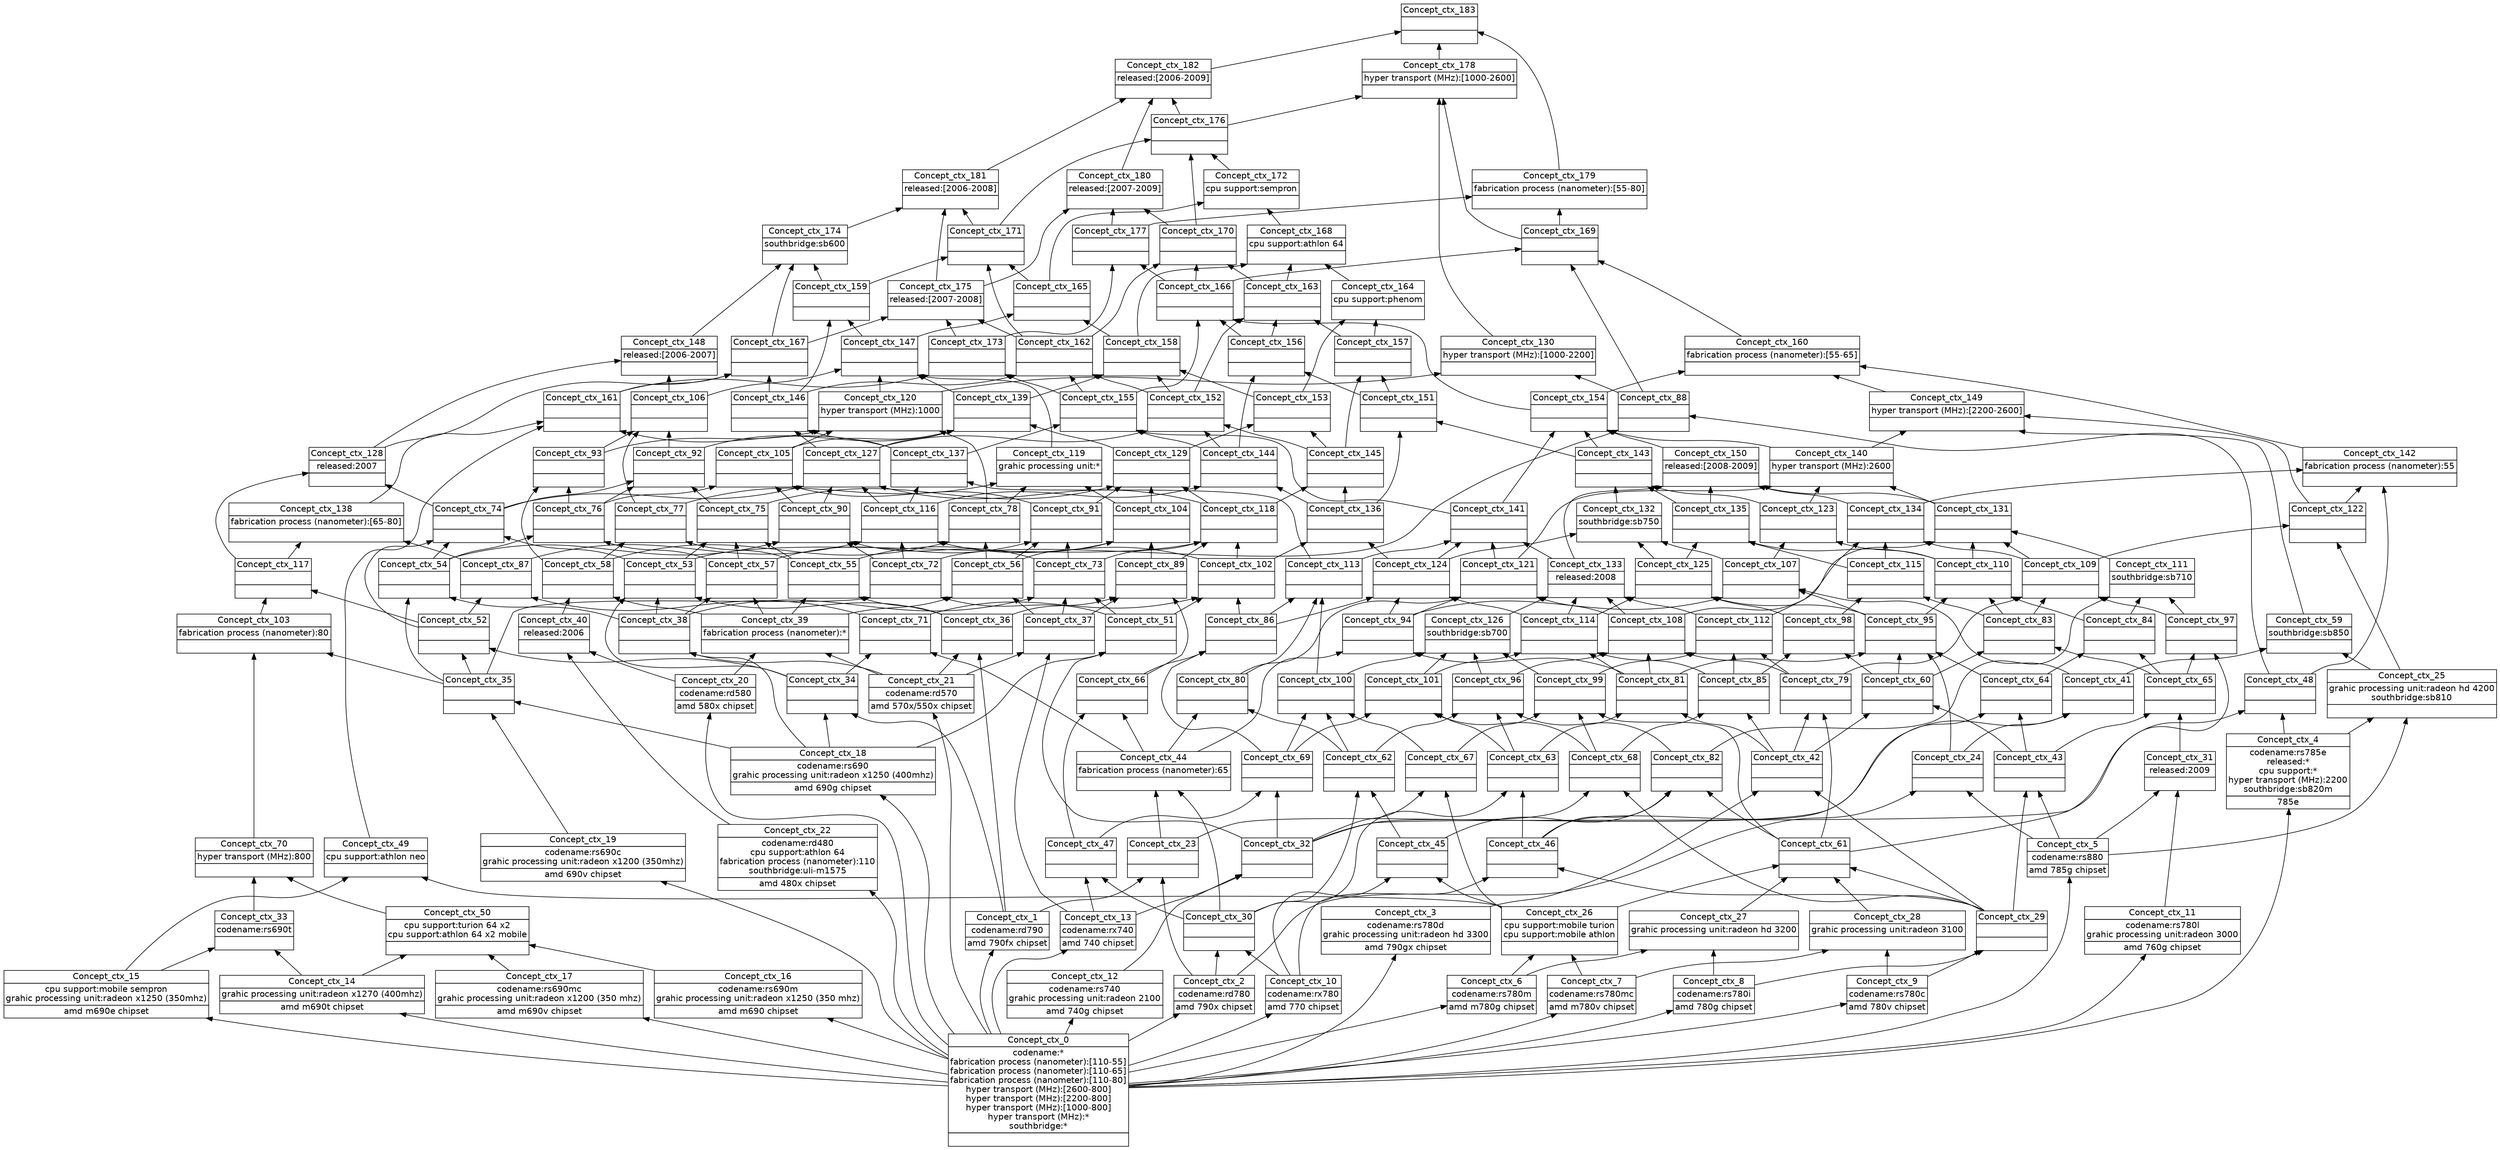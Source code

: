 digraph G { 
	rankdir=BT;
	margin=0;
	node [margin="0.03,0.03",fontname="DejaVu Sans"];
	ranksep=0.3;
	nodesep=0.2;
//graph[label="name:ctx,concept number:184,object number:22,attribute number:88"
0 [shape=none,label=<<table border="0" cellborder="1" cellspacing="0" port="p"><tr><td>Concept_ctx_183</td></tr><tr><td><br/></td></tr><tr><td><br/></td></tr></table>>];
1 [shape=none,label=<<table border="0" cellborder="1" cellspacing="0" port="p"><tr><td>Concept_ctx_22</td></tr><tr><td>codename:rd480<br/>cpu support:athlon 64<br/>fabrication process (nanometer):110<br/>southbridge:uli-m1575<br/></td></tr><tr><td>amd 480x chipset<br/></td></tr></table>>];
2 [shape=none,label=<<table border="0" cellborder="1" cellspacing="0" port="p"><tr><td>Concept_ctx_0</td></tr><tr><td>codename:*<br/>fabrication process (nanometer):[110-55]<br/>fabrication process (nanometer):[110-65]<br/>fabrication process (nanometer):[110-80]<br/>hyper transport (MHz):[2600-800]<br/>hyper transport (MHz):[2200-800]<br/>hyper transport (MHz):[1000-800]<br/>hyper transport (MHz):*<br/>southbridge:*<br/></td></tr><tr><td><br/></td></tr></table>>];
3 [shape=none,label=<<table border="0" cellborder="1" cellspacing="0" port="p"><tr><td>Concept_ctx_21</td></tr><tr><td>codename:rd570<br/></td></tr><tr><td>amd 570x/550x chipset<br/></td></tr></table>>];
4 [shape=none,label=<<table border="0" cellborder="1" cellspacing="0" port="p"><tr><td>Concept_ctx_20</td></tr><tr><td>codename:rd580<br/></td></tr><tr><td>amd 580x chipset<br/></td></tr></table>>];
5 [shape=none,label=<<table border="0" cellborder="1" cellspacing="0" port="p"><tr><td>Concept_ctx_19</td></tr><tr><td>codename:rs690c<br/>grahic processing unit:radeon x1200 (350mhz)<br/></td></tr><tr><td>amd 690v chipset<br/></td></tr></table>>];
6 [shape=none,label=<<table border="0" cellborder="1" cellspacing="0" port="p"><tr><td>Concept_ctx_18</td></tr><tr><td>codename:rs690<br/>grahic processing unit:radeon x1250 (400mhz)<br/></td></tr><tr><td>amd 690g chipset<br/></td></tr></table>>];
7 [shape=none,label=<<table border="0" cellborder="1" cellspacing="0" port="p"><tr><td>Concept_ctx_17</td></tr><tr><td>codename:rs690mc<br/>grahic processing unit:radeon x1200 (350 mhz)<br/></td></tr><tr><td>amd m690v chipset<br/></td></tr></table>>];
8 [shape=none,label=<<table border="0" cellborder="1" cellspacing="0" port="p"><tr><td>Concept_ctx_16</td></tr><tr><td>codename:rs690m<br/>grahic processing unit:radeon x1250 (350 mhz)<br/></td></tr><tr><td>amd m690 chipset<br/></td></tr></table>>];
9 [shape=none,label=<<table border="0" cellborder="1" cellspacing="0" port="p"><tr><td>Concept_ctx_33</td></tr><tr><td>codename:rs690t<br/></td></tr><tr><td><br/></td></tr></table>>];
10 [shape=none,label=<<table border="0" cellborder="1" cellspacing="0" port="p"><tr><td>Concept_ctx_13</td></tr><tr><td>codename:rx740<br/></td></tr><tr><td>amd 740 chipset<br/></td></tr></table>>];
11 [shape=none,label=<<table border="0" cellborder="1" cellspacing="0" port="p"><tr><td>Concept_ctx_12</td></tr><tr><td>codename:rs740<br/>grahic processing unit:radeon 2100<br/></td></tr><tr><td>amd 740g chipset<br/></td></tr></table>>];
12 [shape=none,label=<<table border="0" cellborder="1" cellspacing="0" port="p"><tr><td>Concept_ctx_11</td></tr><tr><td>codename:rs780l<br/>grahic processing unit:radeon 3000<br/></td></tr><tr><td>amd 760g chipset<br/></td></tr></table>>];
13 [shape=none,label=<<table border="0" cellborder="1" cellspacing="0" port="p"><tr><td>Concept_ctx_10</td></tr><tr><td>codename:rx780<br/></td></tr><tr><td>amd 770 chipset<br/></td></tr></table>>];
14 [shape=none,label=<<table border="0" cellborder="1" cellspacing="0" port="p"><tr><td>Concept_ctx_9</td></tr><tr><td>codename:rs780c<br/></td></tr><tr><td>amd 780v chipset<br/></td></tr></table>>];
15 [shape=none,label=<<table border="0" cellborder="1" cellspacing="0" port="p"><tr><td>Concept_ctx_8</td></tr><tr><td>codename:rs780i<br/></td></tr><tr><td>amd 780g chipset<br/></td></tr></table>>];
16 [shape=none,label=<<table border="0" cellborder="1" cellspacing="0" port="p"><tr><td>Concept_ctx_7</td></tr><tr><td>codename:rs780mc<br/></td></tr><tr><td>amd m780v chipset<br/></td></tr></table>>];
17 [shape=none,label=<<table border="0" cellborder="1" cellspacing="0" port="p"><tr><td>Concept_ctx_6</td></tr><tr><td>codename:rs780m<br/></td></tr><tr><td>amd m780g chipset<br/></td></tr></table>>];
18 [shape=none,label=<<table border="0" cellborder="1" cellspacing="0" port="p"><tr><td>Concept_ctx_5</td></tr><tr><td>codename:rs880<br/></td></tr><tr><td>amd 785g chipset<br/></td></tr></table>>];
19 [shape=none,label=<<table border="0" cellborder="1" cellspacing="0" port="p"><tr><td>Concept_ctx_4</td></tr><tr><td>codename:rs785e<br/>released:*<br/>cpu support:*<br/>hyper transport (MHz):2200<br/>southbridge:sb820m<br/></td></tr><tr><td>785e<br/></td></tr></table>>];
20 [shape=none,label=<<table border="0" cellborder="1" cellspacing="0" port="p"><tr><td>Concept_ctx_3</td></tr><tr><td>codename:rs780d<br/>grahic processing unit:radeon hd 3300<br/></td></tr><tr><td>amd 790gx chipset<br/></td></tr></table>>];
21 [shape=none,label=<<table border="0" cellborder="1" cellspacing="0" port="p"><tr><td>Concept_ctx_2</td></tr><tr><td>codename:rd780<br/></td></tr><tr><td>amd 790x chipset<br/></td></tr></table>>];
22 [shape=none,label=<<table border="0" cellborder="1" cellspacing="0" port="p"><tr><td>Concept_ctx_1</td></tr><tr><td>codename:rd790<br/></td></tr><tr><td>amd 790fx chipset<br/></td></tr></table>>];
23 [shape=none,label=<<table border="0" cellborder="1" cellspacing="0" port="p"><tr><td>Concept_ctx_40</td></tr><tr><td>released:2006<br/></td></tr><tr><td><br/></td></tr></table>>];
24 [shape=none,label=<<table border="0" cellborder="1" cellspacing="0" port="p"><tr><td>Concept_ctx_128</td></tr><tr><td>released:2007<br/></td></tr><tr><td><br/></td></tr></table>>];
25 [shape=none,label=<<table border="0" cellborder="1" cellspacing="0" port="p"><tr><td>Concept_ctx_133</td></tr><tr><td>released:2008<br/></td></tr><tr><td><br/></td></tr></table>>];
26 [shape=none,label=<<table border="0" cellborder="1" cellspacing="0" port="p"><tr><td>Concept_ctx_31</td></tr><tr><td>released:2009<br/></td></tr><tr><td><br/></td></tr></table>>];
27 [shape=none,label=<<table border="0" cellborder="1" cellspacing="0" port="p"><tr><td>Concept_ctx_148</td></tr><tr><td>released:[2006-2007]<br/></td></tr><tr><td><br/></td></tr></table>>];
28 [shape=none,label=<<table border="0" cellborder="1" cellspacing="0" port="p"><tr><td>Concept_ctx_175</td></tr><tr><td>released:[2007-2008]<br/></td></tr><tr><td><br/></td></tr></table>>];
29 [shape=none,label=<<table border="0" cellborder="1" cellspacing="0" port="p"><tr><td>Concept_ctx_150</td></tr><tr><td>released:[2008-2009]<br/></td></tr><tr><td><br/></td></tr></table>>];
30 [shape=none,label=<<table border="0" cellborder="1" cellspacing="0" port="p"><tr><td>Concept_ctx_181</td></tr><tr><td>released:[2006-2008]<br/></td></tr><tr><td><br/></td></tr></table>>];
31 [shape=none,label=<<table border="0" cellborder="1" cellspacing="0" port="p"><tr><td>Concept_ctx_180</td></tr><tr><td>released:[2007-2009]<br/></td></tr><tr><td><br/></td></tr></table>>];
32 [shape=none,label=<<table border="0" cellborder="1" cellspacing="0" port="p"><tr><td>Concept_ctx_182</td></tr><tr><td>released:[2006-2009]<br/></td></tr><tr><td><br/></td></tr></table>>];
33 [shape=none,label=<<table border="0" cellborder="1" cellspacing="0" port="p"><tr><td>Concept_ctx_114</td></tr><tr><td><br/></td></tr><tr><td><br/></td></tr></table>>];
34 [shape=none,label=<<table border="0" cellborder="1" cellspacing="0" port="p"><tr><td>Concept_ctx_135</td></tr><tr><td><br/></td></tr><tr><td><br/></td></tr></table>>];
35 [shape=none,label=<<table border="0" cellborder="1" cellspacing="0" port="p"><tr><td>Concept_ctx_74</td></tr><tr><td><br/></td></tr><tr><td><br/></td></tr></table>>];
36 [shape=none,label=<<table border="0" cellborder="1" cellspacing="0" port="p"><tr><td>Concept_ctx_152</td></tr><tr><td><br/></td></tr><tr><td><br/></td></tr></table>>];
37 [shape=none,label=<<table border="0" cellborder="1" cellspacing="0" port="p"><tr><td>Concept_ctx_163</td></tr><tr><td><br/></td></tr><tr><td><br/></td></tr></table>>];
38 [shape=none,label=<<table border="0" cellborder="1" cellspacing="0" port="p"><tr><td>Concept_ctx_106</td></tr><tr><td><br/></td></tr><tr><td><br/></td></tr></table>>];
39 [shape=none,label=<<table border="0" cellborder="1" cellspacing="0" port="p"><tr><td>Concept_ctx_165</td></tr><tr><td><br/></td></tr><tr><td><br/></td></tr></table>>];
40 [shape=none,label=<<table border="0" cellborder="1" cellspacing="0" port="p"><tr><td>Concept_ctx_172</td></tr><tr><td>cpu support:sempron<br/></td></tr><tr><td><br/></td></tr></table>>];
41 [shape=none,label=<<table border="0" cellborder="1" cellspacing="0" port="p"><tr><td>Concept_ctx_53</td></tr><tr><td><br/></td></tr><tr><td><br/></td></tr></table>>];
42 [shape=none,label=<<table border="0" cellborder="1" cellspacing="0" port="p"><tr><td>Concept_ctx_145</td></tr><tr><td><br/></td></tr><tr><td><br/></td></tr></table>>];
43 [shape=none,label=<<table border="0" cellborder="1" cellspacing="0" port="p"><tr><td>Concept_ctx_75</td></tr><tr><td><br/></td></tr><tr><td><br/></td></tr></table>>];
44 [shape=none,label=<<table border="0" cellborder="1" cellspacing="0" port="p"><tr><td>Concept_ctx_153</td></tr><tr><td><br/></td></tr><tr><td><br/></td></tr></table>>];
45 [shape=none,label=<<table border="0" cellborder="1" cellspacing="0" port="p"><tr><td>Concept_ctx_157</td></tr><tr><td><br/></td></tr><tr><td><br/></td></tr></table>>];
46 [shape=none,label=<<table border="0" cellborder="1" cellspacing="0" port="p"><tr><td>Concept_ctx_164</td></tr><tr><td>cpu support:phenom<br/></td></tr><tr><td><br/></td></tr></table>>];
47 [shape=none,label=<<table border="0" cellborder="1" cellspacing="0" port="p"><tr><td>Concept_ctx_92</td></tr><tr><td><br/></td></tr><tr><td><br/></td></tr></table>>];
48 [shape=none,label=<<table border="0" cellborder="1" cellspacing="0" port="p"><tr><td>Concept_ctx_158</td></tr><tr><td><br/></td></tr><tr><td><br/></td></tr></table>>];
49 [shape=none,label=<<table border="0" cellborder="1" cellspacing="0" port="p"><tr><td>Concept_ctx_168</td></tr><tr><td>cpu support:athlon 64<br/></td></tr><tr><td><br/></td></tr></table>>];
50 [shape=none,label=<<table border="0" cellborder="1" cellspacing="0" port="p"><tr><td>Concept_ctx_14</td></tr><tr><td>grahic processing unit:radeon x1270 (400mhz)<br/></td></tr><tr><td>amd m690t chipset<br/></td></tr></table>>];
51 [shape=none,label=<<table border="0" cellborder="1" cellspacing="0" port="p"><tr><td>Concept_ctx_50</td></tr><tr><td>cpu support:turion 64 x2<br/>cpu support:athlon 64 x2 mobile<br/></td></tr><tr><td><br/></td></tr></table>>];
52 [shape=none,label=<<table border="0" cellborder="1" cellspacing="0" port="p"><tr><td>Concept_ctx_15</td></tr><tr><td>cpu support:mobile sempron<br/>grahic processing unit:radeon x1250 (350mhz)<br/></td></tr><tr><td>amd m690e chipset<br/></td></tr></table>>];
53 [shape=none,label=<<table border="0" cellborder="1" cellspacing="0" port="p"><tr><td>Concept_ctx_26</td></tr><tr><td>cpu support:mobile turion<br/>cpu support:mobile athlon<br/></td></tr><tr><td><br/></td></tr></table>>];
54 [shape=none,label=<<table border="0" cellborder="1" cellspacing="0" port="p"><tr><td>Concept_ctx_49</td></tr><tr><td>cpu support:athlon neo<br/></td></tr><tr><td><br/></td></tr></table>>];
55 [shape=none,label=<<table border="0" cellborder="1" cellspacing="0" port="p"><tr><td>Concept_ctx_85</td></tr><tr><td><br/></td></tr><tr><td><br/></td></tr></table>>];
56 [shape=none,label=<<table border="0" cellborder="1" cellspacing="0" port="p"><tr><td>Concept_ctx_115</td></tr><tr><td><br/></td></tr><tr><td><br/></td></tr></table>>];
57 [shape=none,label=<<table border="0" cellborder="1" cellspacing="0" port="p"><tr><td>Concept_ctx_112</td></tr><tr><td><br/></td></tr><tr><td><br/></td></tr></table>>];
58 [shape=none,label=<<table border="0" cellborder="1" cellspacing="0" port="p"><tr><td>Concept_ctx_134</td></tr><tr><td><br/></td></tr><tr><td><br/></td></tr></table>>];
59 [shape=none,label=<<table border="0" cellborder="1" cellspacing="0" port="p"><tr><td>Concept_ctx_142</td></tr><tr><td>fabrication process (nanometer):55<br/></td></tr><tr><td><br/></td></tr></table>>];
60 [shape=none,label=<<table border="0" cellborder="1" cellspacing="0" port="p"><tr><td>Concept_ctx_30</td></tr><tr><td><br/></td></tr><tr><td><br/></td></tr></table>>];
61 [shape=none,label=<<table border="0" cellborder="1" cellspacing="0" port="p"><tr><td>Concept_ctx_44</td></tr><tr><td>fabrication process (nanometer):65<br/></td></tr><tr><td><br/></td></tr></table>>];
62 [shape=none,label=<<table border="0" cellborder="1" cellspacing="0" port="p"><tr><td>Concept_ctx_35</td></tr><tr><td><br/></td></tr><tr><td><br/></td></tr></table>>];
63 [shape=none,label=<<table border="0" cellborder="1" cellspacing="0" port="p"><tr><td>Concept_ctx_103</td></tr><tr><td>fabrication process (nanometer):80<br/></td></tr><tr><td><br/></td></tr></table>>];
64 [shape=none,label=<<table border="0" cellborder="1" cellspacing="0" port="p"><tr><td>Concept_ctx_124</td></tr><tr><td><br/></td></tr><tr><td><br/></td></tr></table>>];
65 [shape=none,label=<<table border="0" cellborder="1" cellspacing="0" port="p"><tr><td>Concept_ctx_141</td></tr><tr><td><br/></td></tr><tr><td><br/></td></tr></table>>];
66 [shape=none,label=<<table border="0" cellborder="1" cellspacing="0" port="p"><tr><td>Concept_ctx_143</td></tr><tr><td><br/></td></tr><tr><td><br/></td></tr></table>>];
67 [shape=none,label=<<table border="0" cellborder="1" cellspacing="0" port="p"><tr><td>Concept_ctx_154</td></tr><tr><td><br/></td></tr><tr><td><br/></td></tr></table>>];
68 [shape=none,label=<<table border="0" cellborder="1" cellspacing="0" port="p"><tr><td>Concept_ctx_160</td></tr><tr><td>fabrication process (nanometer):[55-65]<br/></td></tr><tr><td><br/></td></tr></table>>];
69 [shape=none,label=<<table border="0" cellborder="1" cellspacing="0" port="p"><tr><td>Concept_ctx_34</td></tr><tr><td><br/></td></tr><tr><td><br/></td></tr></table>>];
70 [shape=none,label=<<table border="0" cellborder="1" cellspacing="0" port="p"><tr><td>Concept_ctx_52</td></tr><tr><td><br/></td></tr><tr><td><br/></td></tr></table>>];
71 [shape=none,label=<<table border="0" cellborder="1" cellspacing="0" port="p"><tr><td>Concept_ctx_117</td></tr><tr><td><br/></td></tr><tr><td><br/></td></tr></table>>];
72 [shape=none,label=<<table border="0" cellborder="1" cellspacing="0" port="p"><tr><td>Concept_ctx_71</td></tr><tr><td><br/></td></tr><tr><td><br/></td></tr></table>>];
73 [shape=none,label=<<table border="0" cellborder="1" cellspacing="0" port="p"><tr><td>Concept_ctx_87</td></tr><tr><td><br/></td></tr><tr><td><br/></td></tr></table>>];
74 [shape=none,label=<<table border="0" cellborder="1" cellspacing="0" port="p"><tr><td>Concept_ctx_138</td></tr><tr><td>fabrication process (nanometer):[65-80]<br/></td></tr><tr><td><br/></td></tr></table>>];
75 [shape=none,label=<<table border="0" cellborder="1" cellspacing="0" port="p"><tr><td>Concept_ctx_136</td></tr><tr><td><br/></td></tr><tr><td><br/></td></tr></table>>];
76 [shape=none,label=<<table border="0" cellborder="1" cellspacing="0" port="p"><tr><td>Concept_ctx_144</td></tr><tr><td><br/></td></tr><tr><td><br/></td></tr></table>>];
77 [shape=none,label=<<table border="0" cellborder="1" cellspacing="0" port="p"><tr><td>Concept_ctx_173</td></tr><tr><td><br/></td></tr><tr><td><br/></td></tr></table>>];
78 [shape=none,label=<<table border="0" cellborder="1" cellspacing="0" port="p"><tr><td>Concept_ctx_151</td></tr><tr><td><br/></td></tr><tr><td><br/></td></tr></table>>];
79 [shape=none,label=<<table border="0" cellborder="1" cellspacing="0" port="p"><tr><td>Concept_ctx_156</td></tr><tr><td><br/></td></tr><tr><td><br/></td></tr></table>>];
80 [shape=none,label=<<table border="0" cellborder="1" cellspacing="0" port="p"><tr><td>Concept_ctx_177</td></tr><tr><td><br/></td></tr><tr><td><br/></td></tr></table>>];
81 [shape=none,label=<<table border="0" cellborder="1" cellspacing="0" port="p"><tr><td>Concept_ctx_179</td></tr><tr><td>fabrication process (nanometer):[55-80]<br/></td></tr><tr><td><br/></td></tr></table>>];
82 [shape=none,label=<<table border="0" cellborder="1" cellspacing="0" port="p"><tr><td>Concept_ctx_39</td></tr><tr><td>fabrication process (nanometer):*<br/></td></tr><tr><td><br/></td></tr></table>>];
83 [shape=none,label=<<table border="0" cellborder="1" cellspacing="0" port="p"><tr><td>Concept_ctx_38</td></tr><tr><td><br/></td></tr><tr><td><br/></td></tr></table>>];
84 [shape=none,label=<<table border="0" cellborder="1" cellspacing="0" port="p"><tr><td>Concept_ctx_54</td></tr><tr><td><br/></td></tr><tr><td><br/></td></tr></table>>];
85 [shape=none,label=<<table border="0" cellborder="1" cellspacing="0" port="p"><tr><td>Concept_ctx_32</td></tr><tr><td><br/></td></tr><tr><td><br/></td></tr></table>>];
86 [shape=none,label=<<table border="0" cellborder="1" cellspacing="0" port="p"><tr><td>Concept_ctx_51</td></tr><tr><td><br/></td></tr><tr><td><br/></td></tr></table>>];
87 [shape=none,label=<<table border="0" cellborder="1" cellspacing="0" port="p"><tr><td>Concept_ctx_73</td></tr><tr><td><br/></td></tr><tr><td><br/></td></tr></table>>];
88 [shape=none,label=<<table border="0" cellborder="1" cellspacing="0" port="p"><tr><td>Concept_ctx_72</td></tr><tr><td><br/></td></tr><tr><td><br/></td></tr></table>>];
89 [shape=none,label=<<table border="0" cellborder="1" cellspacing="0" port="p"><tr><td>Concept_ctx_90</td></tr><tr><td><br/></td></tr><tr><td><br/></td></tr></table>>];
90 [shape=none,label=<<table border="0" cellborder="1" cellspacing="0" port="p"><tr><td>Concept_ctx_57</td></tr><tr><td><br/></td></tr><tr><td><br/></td></tr></table>>];
91 [shape=none,label=<<table border="0" cellborder="1" cellspacing="0" port="p"><tr><td>Concept_ctx_91</td></tr><tr><td><br/></td></tr><tr><td><br/></td></tr></table>>];
92 [shape=none,label=<<table border="0" cellborder="1" cellspacing="0" port="p"><tr><td>Concept_ctx_76</td></tr><tr><td><br/></td></tr><tr><td><br/></td></tr></table>>];
93 [shape=none,label=<<table border="0" cellborder="1" cellspacing="0" port="p"><tr><td>Concept_ctx_105</td></tr><tr><td><br/></td></tr><tr><td><br/></td></tr></table>>];
94 [shape=none,label=<<table border="0" cellborder="1" cellspacing="0" port="p"><tr><td>Concept_ctx_93</td></tr><tr><td><br/></td></tr><tr><td><br/></td></tr></table>>];
95 [shape=none,label=<<table border="0" cellborder="1" cellspacing="0" port="p"><tr><td>Concept_ctx_120</td></tr><tr><td>hyper transport (MHz):1000<br/></td></tr><tr><td><br/></td></tr></table>>];
96 [shape=none,label=<<table border="0" cellborder="1" cellspacing="0" port="p"><tr><td>Concept_ctx_42</td></tr><tr><td><br/></td></tr><tr><td><br/></td></tr></table>>];
97 [shape=none,label=<<table border="0" cellborder="1" cellspacing="0" port="p"><tr><td>Concept_ctx_83</td></tr><tr><td><br/></td></tr><tr><td><br/></td></tr></table>>];
98 [shape=none,label=<<table border="0" cellborder="1" cellspacing="0" port="p"><tr><td>Concept_ctx_79</td></tr><tr><td><br/></td></tr><tr><td><br/></td></tr></table>>];
99 [shape=none,label=<<table border="0" cellborder="1" cellspacing="0" port="p"><tr><td>Concept_ctx_109</td></tr><tr><td><br/></td></tr><tr><td><br/></td></tr></table>>];
100 [shape=none,label=<<table border="0" cellborder="1" cellspacing="0" port="p"><tr><td>Concept_ctx_81</td></tr><tr><td><br/></td></tr><tr><td><br/></td></tr></table>>];
101 [shape=none,label=<<table border="0" cellborder="1" cellspacing="0" port="p"><tr><td>Concept_ctx_110</td></tr><tr><td><br/></td></tr><tr><td><br/></td></tr></table>>];
102 [shape=none,label=<<table border="0" cellborder="1" cellspacing="0" port="p"><tr><td>Concept_ctx_108</td></tr><tr><td><br/></td></tr><tr><td><br/></td></tr></table>>];
103 [shape=none,label=<<table border="0" cellborder="1" cellspacing="0" port="p"><tr><td>Concept_ctx_131</td></tr><tr><td><br/></td></tr><tr><td><br/></td></tr></table>>];
104 [shape=none,label=<<table border="0" cellborder="1" cellspacing="0" port="p"><tr><td>Concept_ctx_94</td></tr><tr><td><br/></td></tr><tr><td><br/></td></tr></table>>];
105 [shape=none,label=<<table border="0" cellborder="1" cellspacing="0" port="p"><tr><td>Concept_ctx_123</td></tr><tr><td><br/></td></tr><tr><td><br/></td></tr></table>>];
106 [shape=none,label=<<table border="0" cellborder="1" cellspacing="0" port="p"><tr><td>Concept_ctx_121</td></tr><tr><td><br/></td></tr><tr><td><br/></td></tr></table>>];
107 [shape=none,label=<<table border="0" cellborder="1" cellspacing="0" port="p"><tr><td>Concept_ctx_140</td></tr><tr><td>hyper transport (MHz):2600<br/></td></tr><tr><td><br/></td></tr></table>>];
108 [shape=none,label=<<table border="0" cellborder="1" cellspacing="0" port="p"><tr><td>Concept_ctx_70</td></tr><tr><td>hyper transport (MHz):800<br/></td></tr><tr><td><br/></td></tr></table>>];
109 [shape=none,label=<<table border="0" cellborder="1" cellspacing="0" port="p"><tr><td>Concept_ctx_48</td></tr><tr><td><br/></td></tr><tr><td><br/></td></tr></table>>];
110 [shape=none,label=<<table border="0" cellborder="1" cellspacing="0" port="p"><tr><td>Concept_ctx_88</td></tr><tr><td><br/></td></tr><tr><td><br/></td></tr></table>>];
111 [shape=none,label=<<table border="0" cellborder="1" cellspacing="0" port="p"><tr><td>Concept_ctx_130</td></tr><tr><td>hyper transport (MHz):[1000-2200]<br/></td></tr><tr><td><br/></td></tr></table>>];
112 [shape=none,label=<<table border="0" cellborder="1" cellspacing="0" port="p"><tr><td>Concept_ctx_122</td></tr><tr><td><br/></td></tr><tr><td><br/></td></tr></table>>];
113 [shape=none,label=<<table border="0" cellborder="1" cellspacing="0" port="p"><tr><td>Concept_ctx_149</td></tr><tr><td>hyper transport (MHz):[2200-2600]<br/></td></tr><tr><td><br/></td></tr></table>>];
114 [shape=none,label=<<table border="0" cellborder="1" cellspacing="0" port="p"><tr><td>Concept_ctx_155</td></tr><tr><td><br/></td></tr><tr><td><br/></td></tr></table>>];
115 [shape=none,label=<<table border="0" cellborder="1" cellspacing="0" port="p"><tr><td>Concept_ctx_166</td></tr><tr><td><br/></td></tr><tr><td><br/></td></tr></table>>];
116 [shape=none,label=<<table border="0" cellborder="1" cellspacing="0" port="p"><tr><td>Concept_ctx_169</td></tr><tr><td><br/></td></tr><tr><td><br/></td></tr></table>>];
117 [shape=none,label=<<table border="0" cellborder="1" cellspacing="0" port="p"><tr><td>Concept_ctx_162</td></tr><tr><td><br/></td></tr><tr><td><br/></td></tr></table>>];
118 [shape=none,label=<<table border="0" cellborder="1" cellspacing="0" port="p"><tr><td>Concept_ctx_170</td></tr><tr><td><br/></td></tr><tr><td><br/></td></tr></table>>];
119 [shape=none,label=<<table border="0" cellborder="1" cellspacing="0" port="p"><tr><td>Concept_ctx_171</td></tr><tr><td><br/></td></tr><tr><td><br/></td></tr></table>>];
120 [shape=none,label=<<table border="0" cellborder="1" cellspacing="0" port="p"><tr><td>Concept_ctx_176</td></tr><tr><td><br/></td></tr><tr><td><br/></td></tr></table>>];
121 [shape=none,label=<<table border="0" cellborder="1" cellspacing="0" port="p"><tr><td>Concept_ctx_178</td></tr><tr><td>hyper transport (MHz):[1000-2600]<br/></td></tr><tr><td><br/></td></tr></table>>];
122 [shape=none,label=<<table border="0" cellborder="1" cellspacing="0" port="p"><tr><td>Concept_ctx_36</td></tr><tr><td><br/></td></tr><tr><td><br/></td></tr></table>>];
123 [shape=none,label=<<table border="0" cellborder="1" cellspacing="0" port="p"><tr><td>Concept_ctx_37</td></tr><tr><td><br/></td></tr><tr><td><br/></td></tr></table>>];
124 [shape=none,label=<<table border="0" cellborder="1" cellspacing="0" port="p"><tr><td>Concept_ctx_47</td></tr><tr><td><br/></td></tr><tr><td><br/></td></tr></table>>];
125 [shape=none,label=<<table border="0" cellborder="1" cellspacing="0" port="p"><tr><td>Concept_ctx_66</td></tr><tr><td><br/></td></tr><tr><td><br/></td></tr></table>>];
126 [shape=none,label=<<table border="0" cellborder="1" cellspacing="0" port="p"><tr><td>Concept_ctx_89</td></tr><tr><td><br/></td></tr><tr><td><br/></td></tr></table>>];
127 [shape=none,label=<<table border="0" cellborder="1" cellspacing="0" port="p"><tr><td>Concept_ctx_55</td></tr><tr><td><br/></td></tr><tr><td><br/></td></tr></table>>];
128 [shape=none,label=<<table border="0" cellborder="1" cellspacing="0" port="p"><tr><td>Concept_ctx_56</td></tr><tr><td><br/></td></tr><tr><td><br/></td></tr></table>>];
129 [shape=none,label=<<table border="0" cellborder="1" cellspacing="0" port="p"><tr><td>Concept_ctx_104</td></tr><tr><td><br/></td></tr><tr><td><br/></td></tr></table>>];
130 [shape=none,label=<<table border="0" cellborder="1" cellspacing="0" port="p"><tr><td>Concept_ctx_58</td></tr><tr><td><br/></td></tr><tr><td><br/></td></tr></table>>];
131 [shape=none,label=<<table border="0" cellborder="1" cellspacing="0" port="p"><tr><td>Concept_ctx_77</td></tr><tr><td><br/></td></tr><tr><td><br/></td></tr></table>>];
132 [shape=none,label=<<table border="0" cellborder="1" cellspacing="0" port="p"><tr><td>Concept_ctx_78</td></tr><tr><td><br/></td></tr><tr><td><br/></td></tr></table>>];
133 [shape=none,label=<<table border="0" cellborder="1" cellspacing="0" port="p"><tr><td>Concept_ctx_119</td></tr><tr><td>grahic processing unit:*<br/></td></tr><tr><td><br/></td></tr></table>>];
134 [shape=none,label=<<table border="0" cellborder="1" cellspacing="0" port="p"><tr><td>Concept_ctx_28</td></tr><tr><td>grahic processing unit:radeon 3100<br/></td></tr><tr><td><br/></td></tr></table>>];
135 [shape=none,label=<<table border="0" cellborder="1" cellspacing="0" port="p"><tr><td>Concept_ctx_27</td></tr><tr><td>grahic processing unit:radeon hd 3200<br/></td></tr><tr><td><br/></td></tr></table>>];
136 [shape=none,label=<<table border="0" cellborder="1" cellspacing="0" port="p"><tr><td>Concept_ctx_25</td></tr><tr><td>grahic processing unit:radeon hd 4200<br/>southbridge:sb810<br/></td></tr><tr><td><br/></td></tr></table>>];
137 [shape=none,label=<<table border="0" cellborder="1" cellspacing="0" port="p"><tr><td>Concept_ctx_69</td></tr><tr><td><br/></td></tr><tr><td><br/></td></tr></table>>];
138 [shape=none,label=<<table border="0" cellborder="1" cellspacing="0" port="p"><tr><td>Concept_ctx_86</td></tr><tr><td><br/></td></tr><tr><td><br/></td></tr></table>>];
139 [shape=none,label=<<table border="0" cellborder="1" cellspacing="0" port="p"><tr><td>Concept_ctx_102</td></tr><tr><td><br/></td></tr><tr><td><br/></td></tr></table>>];
140 [shape=none,label=<<table border="0" cellborder="1" cellspacing="0" port="p"><tr><td>Concept_ctx_118</td></tr><tr><td><br/></td></tr><tr><td><br/></td></tr></table>>];
141 [shape=none,label=<<table border="0" cellborder="1" cellspacing="0" port="p"><tr><td>Concept_ctx_116</td></tr><tr><td><br/></td></tr><tr><td><br/></td></tr></table>>];
142 [shape=none,label=<<table border="0" cellborder="1" cellspacing="0" port="p"><tr><td>Concept_ctx_127</td></tr><tr><td><br/></td></tr><tr><td><br/></td></tr></table>>];
143 [shape=none,label=<<table border="0" cellborder="1" cellspacing="0" port="p"><tr><td>Concept_ctx_67</td></tr><tr><td><br/></td></tr><tr><td><br/></td></tr></table>>];
144 [shape=none,label=<<table border="0" cellborder="1" cellspacing="0" port="p"><tr><td>Concept_ctx_62</td></tr><tr><td><br/></td></tr><tr><td><br/></td></tr></table>>];
145 [shape=none,label=<<table border="0" cellborder="1" cellspacing="0" port="p"><tr><td>Concept_ctx_100</td></tr><tr><td><br/></td></tr><tr><td><br/></td></tr></table>>];
146 [shape=none,label=<<table border="0" cellborder="1" cellspacing="0" port="p"><tr><td>Concept_ctx_80</td></tr><tr><td><br/></td></tr><tr><td><br/></td></tr></table>>];
147 [shape=none,label=<<table border="0" cellborder="1" cellspacing="0" port="p"><tr><td>Concept_ctx_113</td></tr><tr><td><br/></td></tr><tr><td><br/></td></tr></table>>];
148 [shape=none,label=<<table border="0" cellborder="1" cellspacing="0" port="p"><tr><td>Concept_ctx_137</td></tr><tr><td><br/></td></tr><tr><td><br/></td></tr></table>>];
149 [shape=none,label=<<table border="0" cellborder="1" cellspacing="0" port="p"><tr><td>Concept_ctx_146</td></tr><tr><td><br/></td></tr><tr><td><br/></td></tr></table>>];
150 [shape=none,label=<<table border="0" cellborder="1" cellspacing="0" port="p"><tr><td>Concept_ctx_161</td></tr><tr><td><br/></td></tr><tr><td><br/></td></tr></table>>];
151 [shape=none,label=<<table border="0" cellborder="1" cellspacing="0" port="p"><tr><td>Concept_ctx_167</td></tr><tr><td><br/></td></tr><tr><td><br/></td></tr></table>>];
152 [shape=none,label=<<table border="0" cellborder="1" cellspacing="0" port="p"><tr><td>Concept_ctx_129</td></tr><tr><td><br/></td></tr><tr><td><br/></td></tr></table>>];
153 [shape=none,label=<<table border="0" cellborder="1" cellspacing="0" port="p"><tr><td>Concept_ctx_139</td></tr><tr><td><br/></td></tr><tr><td><br/></td></tr></table>>];
154 [shape=none,label=<<table border="0" cellborder="1" cellspacing="0" port="p"><tr><td>Concept_ctx_147</td></tr><tr><td><br/></td></tr><tr><td><br/></td></tr></table>>];
155 [shape=none,label=<<table border="0" cellborder="1" cellspacing="0" port="p"><tr><td>Concept_ctx_159</td></tr><tr><td><br/></td></tr><tr><td><br/></td></tr></table>>];
156 [shape=none,label=<<table border="0" cellborder="1" cellspacing="0" port="p"><tr><td>Concept_ctx_174</td></tr><tr><td>southbridge:sb600<br/></td></tr><tr><td><br/></td></tr></table>>];
157 [shape=none,label=<<table border="0" cellborder="1" cellspacing="0" port="p"><tr><td>Concept_ctx_29</td></tr><tr><td><br/></td></tr><tr><td><br/></td></tr></table>>];
158 [shape=none,label=<<table border="0" cellborder="1" cellspacing="0" port="p"><tr><td>Concept_ctx_61</td></tr><tr><td><br/></td></tr><tr><td><br/></td></tr></table>>];
159 [shape=none,label=<<table border="0" cellborder="1" cellspacing="0" port="p"><tr><td>Concept_ctx_68</td></tr><tr><td><br/></td></tr><tr><td><br/></td></tr></table>>];
160 [shape=none,label=<<table border="0" cellborder="1" cellspacing="0" port="p"><tr><td>Concept_ctx_99</td></tr><tr><td><br/></td></tr><tr><td><br/></td></tr></table>>];
161 [shape=none,label=<<table border="0" cellborder="1" cellspacing="0" port="p"><tr><td>Concept_ctx_63</td></tr><tr><td><br/></td></tr><tr><td><br/></td></tr></table>>];
162 [shape=none,label=<<table border="0" cellborder="1" cellspacing="0" port="p"><tr><td>Concept_ctx_96</td></tr><tr><td><br/></td></tr><tr><td><br/></td></tr></table>>];
163 [shape=none,label=<<table border="0" cellborder="1" cellspacing="0" port="p"><tr><td>Concept_ctx_101</td></tr><tr><td><br/></td></tr><tr><td><br/></td></tr></table>>];
164 [shape=none,label=<<table border="0" cellborder="1" cellspacing="0" port="p"><tr><td>Concept_ctx_126</td></tr><tr><td>southbridge:sb700<br/></td></tr><tr><td><br/></td></tr></table>>];
165 [shape=none,label=<<table border="0" cellborder="1" cellspacing="0" port="p"><tr><td>Concept_ctx_60</td></tr><tr><td><br/></td></tr><tr><td><br/></td></tr></table>>];
166 [shape=none,label=<<table border="0" cellborder="1" cellspacing="0" port="p"><tr><td>Concept_ctx_98</td></tr><tr><td><br/></td></tr><tr><td><br/></td></tr></table>>];
167 [shape=none,label=<<table border="0" cellborder="1" cellspacing="0" port="p"><tr><td>Concept_ctx_95</td></tr><tr><td><br/></td></tr><tr><td><br/></td></tr></table>>];
168 [shape=none,label=<<table border="0" cellborder="1" cellspacing="0" port="p"><tr><td>Concept_ctx_125</td></tr><tr><td><br/></td></tr><tr><td><br/></td></tr></table>>];
169 [shape=none,label=<<table border="0" cellborder="1" cellspacing="0" port="p"><tr><td>Concept_ctx_107</td></tr><tr><td><br/></td></tr><tr><td><br/></td></tr></table>>];
170 [shape=none,label=<<table border="0" cellborder="1" cellspacing="0" port="p"><tr><td>Concept_ctx_132</td></tr><tr><td>southbridge:sb750<br/></td></tr><tr><td><br/></td></tr></table>>];
171 [shape=none,label=<<table border="0" cellborder="1" cellspacing="0" port="p"><tr><td>Concept_ctx_43</td></tr><tr><td><br/></td></tr><tr><td><br/></td></tr></table>>];
172 [shape=none,label=<<table border="0" cellborder="1" cellspacing="0" port="p"><tr><td>Concept_ctx_65</td></tr><tr><td><br/></td></tr><tr><td><br/></td></tr></table>>];
173 [shape=none,label=<<table border="0" cellborder="1" cellspacing="0" port="p"><tr><td>Concept_ctx_97</td></tr><tr><td><br/></td></tr><tr><td><br/></td></tr></table>>];
174 [shape=none,label=<<table border="0" cellborder="1" cellspacing="0" port="p"><tr><td>Concept_ctx_46</td></tr><tr><td><br/></td></tr><tr><td><br/></td></tr></table>>];
175 [shape=none,label=<<table border="0" cellborder="1" cellspacing="0" port="p"><tr><td>Concept_ctx_64</td></tr><tr><td><br/></td></tr><tr><td><br/></td></tr></table>>];
176 [shape=none,label=<<table border="0" cellborder="1" cellspacing="0" port="p"><tr><td>Concept_ctx_84</td></tr><tr><td><br/></td></tr><tr><td><br/></td></tr></table>>];
177 [shape=none,label=<<table border="0" cellborder="1" cellspacing="0" port="p"><tr><td>Concept_ctx_45</td></tr><tr><td><br/></td></tr><tr><td><br/></td></tr></table>>];
178 [shape=none,label=<<table border="0" cellborder="1" cellspacing="0" port="p"><tr><td>Concept_ctx_82</td></tr><tr><td><br/></td></tr><tr><td><br/></td></tr></table>>];
179 [shape=none,label=<<table border="0" cellborder="1" cellspacing="0" port="p"><tr><td>Concept_ctx_111</td></tr><tr><td>southbridge:sb710<br/></td></tr><tr><td><br/></td></tr></table>>];
180 [shape=none,label=<<table border="0" cellborder="1" cellspacing="0" port="p"><tr><td>Concept_ctx_24</td></tr><tr><td><br/></td></tr><tr><td><br/></td></tr></table>>];
181 [shape=none,label=<<table border="0" cellborder="1" cellspacing="0" port="p"><tr><td>Concept_ctx_23</td></tr><tr><td><br/></td></tr><tr><td><br/></td></tr></table>>];
182 [shape=none,label=<<table border="0" cellborder="1" cellspacing="0" port="p"><tr><td>Concept_ctx_41</td></tr><tr><td><br/></td></tr><tr><td><br/></td></tr></table>>];
183 [shape=none,label=<<table border="0" cellborder="1" cellspacing="0" port="p"><tr><td>Concept_ctx_59</td></tr><tr><td>southbridge:sb850<br/></td></tr><tr><td><br/></td></tr></table>>];
	81:p -> 0:p
	32:p -> 0:p
	121:p -> 0:p
	2:p -> 1:p
	2:p -> 3:p
	2:p -> 4:p
	2:p -> 5:p
	2:p -> 6:p
	2:p -> 7:p
	2:p -> 8:p
	50:p -> 9:p
	52:p -> 9:p
	2:p -> 10:p
	2:p -> 11:p
	2:p -> 12:p
	2:p -> 13:p
	2:p -> 14:p
	2:p -> 15:p
	2:p -> 16:p
	2:p -> 17:p
	2:p -> 18:p
	2:p -> 19:p
	2:p -> 20:p
	2:p -> 21:p
	2:p -> 22:p
	1:p -> 23:p
	4:p -> 23:p
	35:p -> 24:p
	71:p -> 24:p
	164:p -> 25:p
	57:p -> 25:p
	102:p -> 25:p
	33:p -> 25:p
	18:p -> 26:p
	12:p -> 26:p
	24:p -> 27:p
	38:p -> 27:p
	117:p -> 28:p
	151:p -> 28:p
	77:p -> 28:p
	58:p -> 29:p
	103:p -> 29:p
	34:p -> 29:p
	25:p -> 29:p
	28:p -> 30:p
	119:p -> 30:p
	156:p -> 30:p
	28:p -> 31:p
	80:p -> 31:p
	118:p -> 31:p
	120:p -> 32:p
	31:p -> 32:p
	30:p -> 32:p
	163:p -> 33:p
	55:p -> 33:p
	100:p -> 33:p
	56:p -> 34:p
	101:p -> 34:p
	168:p -> 34:p
	41:p -> 35:p
	84:p -> 35:p
	70:p -> 35:p
	42:p -> 36:p
	142:p -> 36:p
	76:p -> 36:p
	36:p -> 37:p
	79:p -> 37:p
	45:p -> 37:p
	47:p -> 38:p
	94:p -> 38:p
	131:p -> 38:p
	48:p -> 39:p
	154:p -> 39:p
	39:p -> 40:p
	49:p -> 40:p
	83:p -> 41:p
	122:p -> 41:p
	69:p -> 41:p
	140:p -> 42:p
	75:p -> 42:p
	41:p -> 43:p
	90:p -> 43:p
	127:p -> 43:p
	42:p -> 44:p
	152:p -> 44:p
	42:p -> 45:p
	78:p -> 45:p
	44:p -> 46:p
	45:p -> 46:p
	35:p -> 47:p
	43:p -> 47:p
	92:p -> 47:p
	36:p -> 48:p
	44:p -> 48:p
	153:p -> 48:p
	48:p -> 49:p
	37:p -> 49:p
	46:p -> 49:p
	2:p -> 50:p
	8:p -> 51:p
	50:p -> 51:p
	7:p -> 51:p
	2:p -> 52:p
	17:p -> 53:p
	16:p -> 53:p
	53:p -> 54:p
	52:p -> 54:p
	96:p -> 55:p
	159:p -> 55:p
	97:p -> 56:p
	166:p -> 56:p
	98:p -> 57:p
	160:p -> 57:p
	55:p -> 57:p
	99:p -> 58:p
	56:p -> 58:p
	57:p -> 58:p
	58:p -> 59:p
	112:p -> 59:p
	109:p -> 59:p
	21:p -> 60:p
	13:p -> 60:p
	60:p -> 61:p
	181:p -> 61:p
	6:p -> 62:p
	5:p -> 62:p
	62:p -> 63:p
	108:p -> 63:p
	33:p -> 64:p
	104:p -> 64:p
	138:p -> 64:p
	25:p -> 65:p
	106:p -> 65:p
	147:p -> 65:p
	64:p -> 65:p
	34:p -> 66:p
	105:p -> 66:p
	170:p -> 66:p
	29:p -> 67:p
	107:p -> 67:p
	66:p -> 67:p
	65:p -> 67:p
	67:p -> 68:p
	59:p -> 68:p
	113:p -> 68:p
	6:p -> 69:p
	22:p -> 69:p
	69:p -> 70:p
	62:p -> 70:p
	70:p -> 71:p
	63:p -> 71:p
	69:p -> 72:p
	61:p -> 72:p
	70:p -> 73:p
	72:p -> 73:p
	71:p -> 74:p
	73:p -> 74:p
	64:p -> 75:p
	139:p -> 75:p
	75:p -> 76:p
	141:p -> 76:p
	114:p -> 77:p
	150:p -> 77:p
	66:p -> 78:p
	75:p -> 78:p
	78:p -> 79:p
	76:p -> 79:p
	115:p -> 80:p
	77:p -> 80:p
	80:p -> 81:p
	116:p -> 81:p
	3:p -> 82:p
	4:p -> 82:p
	3:p -> 83:p
	6:p -> 83:p
	83:p -> 84:p
	62:p -> 84:p
	10:p -> 85:p
	11:p -> 85:p
	85:p -> 86:p
	6:p -> 86:p
	83:p -> 87:p
	123:p -> 87:p
	86:p -> 87:p
	86:p -> 88:p
	62:p -> 88:p
	84:p -> 89:p
	87:p -> 89:p
	88:p -> 89:p
	83:p -> 90:p
	82:p -> 90:p
	87:p -> 91:p
	90:p -> 91:p
	128:p -> 91:p
	84:p -> 92:p
	90:p -> 92:p
	89:p -> 93:p
	91:p -> 93:p
	92:p -> 93:p
	92:p -> 94:p
	130:p -> 94:p
	93:p -> 95:p
	94:p -> 95:p
	132:p -> 95:p
	20:p -> 96:p
	157:p -> 96:p
	165:p -> 97:p
	172:p -> 97:p
	158:p -> 98:p
	96:p -> 98:p
	173:p -> 99:p
	97:p -> 99:p
	98:p -> 99:p
	96:p -> 100:p
	161:p -> 100:p
	97:p -> 101:p
	167:p -> 101:p
	176:p -> 101:p
	98:p -> 102:p
	162:p -> 102:p
	100:p -> 102:p
	99:p -> 103:p
	179:p -> 103:p
	101:p -> 103:p
	102:p -> 103:p
	100:p -> 104:p
	61:p -> 104:p
	101:p -> 105:p
	169:p -> 105:p
	102:p -> 106:p
	146:p -> 106:p
	104:p -> 106:p
	103:p -> 107:p
	105:p -> 107:p
	106:p -> 107:p
	9:p -> 108:p
	51:p -> 108:p
	85:p -> 109:p
	19:p -> 109:p
	88:p -> 110:p
	109:p -> 110:p
	95:p -> 111:p
	110:p -> 111:p
	99:p -> 112:p
	136:p -> 112:p
	107:p -> 113:p
	112:p -> 113:p
	183:p -> 113:p
	65:p -> 114:p
	148:p -> 114:p
	76:p -> 114:p
	67:p -> 115:p
	79:p -> 115:p
	114:p -> 115:p
	115:p -> 116:p
	68:p -> 116:p
	110:p -> 116:p
	149:p -> 117:p
	36:p -> 117:p
	114:p -> 117:p
	117:p -> 118:p
	115:p -> 118:p
	37:p -> 118:p
	117:p -> 119:p
	39:p -> 119:p
	155:p -> 119:p
	40:p -> 120:p
	118:p -> 120:p
	119:p -> 120:p
	116:p -> 121:p
	120:p -> 121:p
	111:p -> 121:p
	3:p -> 122:p
	22:p -> 122:p
	3:p -> 123:p
	10:p -> 123:p
	10:p -> 124:p
	60:p -> 124:p
	124:p -> 125:p
	61:p -> 125:p
	122:p -> 126:p
	123:p -> 126:p
	125:p -> 126:p
	122:p -> 127:p
	82:p -> 127:p
	123:p -> 128:p
	82:p -> 128:p
	126:p -> 129:p
	127:p -> 129:p
	128:p -> 129:p
	23:p -> 130:p
	82:p -> 130:p
	127:p -> 131:p
	130:p -> 131:p
	128:p -> 132:p
	130:p -> 132:p
	129:p -> 133:p
	131:p -> 133:p
	132:p -> 133:p
	16:p -> 134:p
	14:p -> 134:p
	17:p -> 135:p
	15:p -> 135:p
	18:p -> 136:p
	19:p -> 136:p
	124:p -> 137:p
	85:p -> 137:p
	137:p -> 138:p
	125:p -> 138:p
	138:p -> 139:p
	72:p -> 139:p
	86:p -> 139:p
	41:p -> 140:p
	87:p -> 140:p
	126:p -> 140:p
	139:p -> 140:p
	139:p -> 141:p
	73:p -> 141:p
	88:p -> 141:p
	35:p -> 142:p
	140:p -> 142:p
	89:p -> 142:p
	141:p -> 142:p
	53:p -> 143:p
	85:p -> 143:p
	177:p -> 144:p
	60:p -> 144:p
	143:p -> 145:p
	144:p -> 145:p
	137:p -> 145:p
	144:p -> 146:p
	61:p -> 146:p
	145:p -> 147:p
	146:p -> 147:p
	138:p -> 147:p
	147:p -> 148:p
	141:p -> 148:p
	142:p -> 149:p
	148:p -> 149:p
	54:p -> 150:p
	148:p -> 150:p
	74:p -> 150:p
	149:p -> 151:p
	24:p -> 151:p
	150:p -> 151:p
	140:p -> 152:p
	43:p -> 152:p
	91:p -> 152:p
	129:p -> 152:p
	142:p -> 153:p
	152:p -> 153:p
	47:p -> 153:p
	93:p -> 153:p
	153:p -> 154:p
	38:p -> 154:p
	95:p -> 154:p
	133:p -> 154:p
	149:p -> 155:p
	154:p -> 155:p
	151:p -> 156:p
	27:p -> 156:p
	155:p -> 156:p
	14:p -> 157:p
	15:p -> 157:p
	53:p -> 158:p
	135:p -> 158:p
	157:p -> 158:p
	134:p -> 158:p
	85:p -> 159:p
	157:p -> 159:p
	158:p -> 160:p
	143:p -> 160:p
	159:p -> 160:p
	60:p -> 161:p
	174:p -> 161:p
	144:p -> 162:p
	178:p -> 162:p
	161:p -> 162:p
	137:p -> 163:p
	159:p -> 163:p
	161:p -> 163:p
	145:p -> 164:p
	160:p -> 164:p
	162:p -> 164:p
	163:p -> 164:p
	171:p -> 165:p
	96:p -> 165:p
	165:p -> 166:p
	55:p -> 166:p
	165:p -> 167:p
	175:p -> 167:p
	180:p -> 167:p
	100:p -> 167:p
	166:p -> 168:p
	167:p -> 168:p
	33:p -> 168:p
	167:p -> 169:p
	182:p -> 169:p
	104:p -> 169:p
	168:p -> 170:p
	169:p -> 170:p
	64:p -> 170:p
	18:p -> 171:p
	157:p -> 171:p
	26:p -> 172:p
	171:p -> 172:p
	172:p -> 173:p
	158:p -> 173:p
	13:p -> 174:p
	157:p -> 174:p
	171:p -> 175:p
	174:p -> 175:p
	172:p -> 176:p
	175:p -> 176:p
	53:p -> 177:p
	13:p -> 177:p
	158:p -> 178:p
	177:p -> 178:p
	174:p -> 178:p
	173:p -> 179:p
	176:p -> 179:p
	178:p -> 179:p
	18:p -> 180:p
	21:p -> 180:p
	22:p -> 181:p
	21:p -> 181:p
	180:p -> 182:p
	181:p -> 182:p
	182:p -> 183:p
	136:p -> 183:p
}